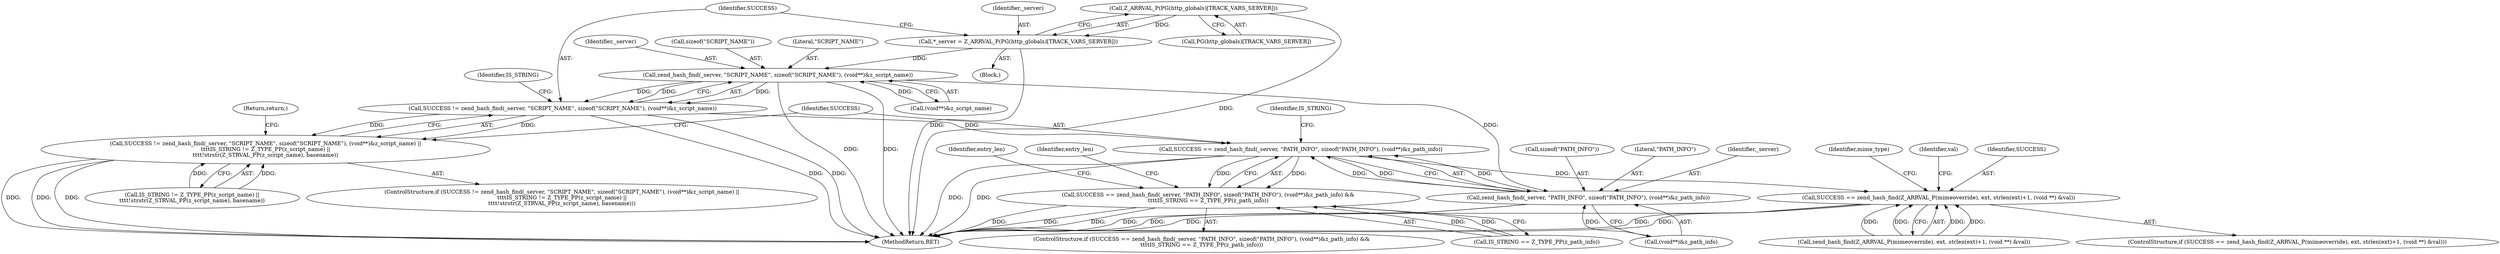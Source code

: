 digraph "0_php_bf58162ddf970f63502837f366930e44d6a992cf@array" {
"1000398" [label="(Call,Z_ARRVAL_P(PG(http_globals)[TRACK_VARS_SERVER]))"];
"1000396" [label="(Call,*_server = Z_ARRVAL_P(PG(http_globals)[TRACK_VARS_SERVER]))"];
"1000409" [label="(Call,zend_hash_find(_server, \"SCRIPT_NAME\", sizeof(\"SCRIPT_NAME\"), (void**)&z_script_name))"];
"1000407" [label="(Call,SUCCESS != zend_hash_find(_server, \"SCRIPT_NAME\", sizeof(\"SCRIPT_NAME\"), (void**)&z_script_name))"];
"1000406" [label="(Call,SUCCESS != zend_hash_find(_server, \"SCRIPT_NAME\", sizeof(\"SCRIPT_NAME\"), (void**)&z_script_name) ||\n\t\t\t\tIS_STRING != Z_TYPE_PP(z_script_name) ||\n\t\t\t\t!strstr(Z_STRVAL_PP(z_script_name), basename))"];
"1000432" [label="(Call,SUCCESS == zend_hash_find(_server, \"PATH_INFO\", sizeof(\"PATH_INFO\"), (void**)&z_path_info))"];
"1000431" [label="(Call,SUCCESS == zend_hash_find(_server, \"PATH_INFO\", sizeof(\"PATH_INFO\"), (void**)&z_path_info) &&\n\t\t\t\tIS_STRING == Z_TYPE_PP(z_path_info))"];
"1000969" [label="(Call,SUCCESS == zend_hash_find(Z_ARRVAL_P(mimeoverride), ext, strlen(ext)+1, (void **) &val))"];
"1000434" [label="(Call,zend_hash_find(_server, \"PATH_INFO\", sizeof(\"PATH_INFO\"), (void**)&z_path_info))"];
"1000420" [label="(Identifier,IS_STRING)"];
"1000430" [label="(ControlStructure,if (SUCCESS == zend_hash_find(_server, \"PATH_INFO\", sizeof(\"PATH_INFO\"), (void**)&z_path_info) &&\n\t\t\t\tIS_STRING == Z_TYPE_PP(z_path_info)))"];
"1000433" [label="(Identifier,SUCCESS)"];
"1000488" [label="(Identifier,entry_len)"];
"1000411" [label="(Literal,\"SCRIPT_NAME\")"];
"1001030" [label="(MethodReturn,RET)"];
"1001028" [label="(Identifier,mime_type)"];
"1000432" [label="(Call,SUCCESS == zend_hash_find(_server, \"PATH_INFO\", sizeof(\"PATH_INFO\"), (void**)&z_path_info))"];
"1000443" [label="(Call,IS_STRING == Z_TYPE_PP(z_path_info))"];
"1000969" [label="(Call,SUCCESS == zend_hash_find(Z_ARRVAL_P(mimeoverride), ext, strlen(ext)+1, (void **) &val))"];
"1000434" [label="(Call,zend_hash_find(_server, \"PATH_INFO\", sizeof(\"PATH_INFO\"), (void**)&z_path_info))"];
"1000431" [label="(Call,SUCCESS == zend_hash_find(_server, \"PATH_INFO\", sizeof(\"PATH_INFO\"), (void**)&z_path_info) &&\n\t\t\t\tIS_STRING == Z_TYPE_PP(z_path_info))"];
"1000410" [label="(Identifier,_server)"];
"1000414" [label="(Call,(void**)&z_script_name)"];
"1000405" [label="(ControlStructure,if (SUCCESS != zend_hash_find(_server, \"SCRIPT_NAME\", sizeof(\"SCRIPT_NAME\"), (void**)&z_script_name) ||\n\t\t\t\tIS_STRING != Z_TYPE_PP(z_script_name) ||\n\t\t\t\t!strstr(Z_STRVAL_PP(z_script_name), basename)))"];
"1000397" [label="(Identifier,_server)"];
"1000436" [label="(Literal,\"PATH_INFO\")"];
"1000408" [label="(Identifier,SUCCESS)"];
"1000399" [label="(Call,PG(http_globals)[TRACK_VARS_SERVER])"];
"1000971" [label="(Call,zend_hash_find(Z_ARRVAL_P(mimeoverride), ext, strlen(ext)+1, (void **) &val))"];
"1000412" [label="(Call,sizeof(\"SCRIPT_NAME\"))"];
"1000444" [label="(Identifier,IS_STRING)"];
"1000418" [label="(Call,IS_STRING != Z_TYPE_PP(z_script_name) ||\n\t\t\t\t!strstr(Z_STRVAL_PP(z_script_name), basename))"];
"1000394" [label="(Block,)"];
"1000407" [label="(Call,SUCCESS != zend_hash_find(_server, \"SCRIPT_NAME\", sizeof(\"SCRIPT_NAME\"), (void**)&z_script_name))"];
"1000968" [label="(ControlStructure,if (SUCCESS == zend_hash_find(Z_ARRVAL_P(mimeoverride), ext, strlen(ext)+1, (void **) &val)))"];
"1000435" [label="(Identifier,_server)"];
"1000986" [label="(Identifier,val)"];
"1000449" [label="(Identifier,entry_len)"];
"1000406" [label="(Call,SUCCESS != zend_hash_find(_server, \"SCRIPT_NAME\", sizeof(\"SCRIPT_NAME\"), (void**)&z_script_name) ||\n\t\t\t\tIS_STRING != Z_TYPE_PP(z_script_name) ||\n\t\t\t\t!strstr(Z_STRVAL_PP(z_script_name), basename))"];
"1000429" [label="(Return,return;)"];
"1000398" [label="(Call,Z_ARRVAL_P(PG(http_globals)[TRACK_VARS_SERVER]))"];
"1000970" [label="(Identifier,SUCCESS)"];
"1000396" [label="(Call,*_server = Z_ARRVAL_P(PG(http_globals)[TRACK_VARS_SERVER]))"];
"1000437" [label="(Call,sizeof(\"PATH_INFO\"))"];
"1000409" [label="(Call,zend_hash_find(_server, \"SCRIPT_NAME\", sizeof(\"SCRIPT_NAME\"), (void**)&z_script_name))"];
"1000439" [label="(Call,(void**)&z_path_info)"];
"1000398" -> "1000396"  [label="AST: "];
"1000398" -> "1000399"  [label="CFG: "];
"1000399" -> "1000398"  [label="AST: "];
"1000396" -> "1000398"  [label="CFG: "];
"1000398" -> "1001030"  [label="DDG: "];
"1000398" -> "1000396"  [label="DDG: "];
"1000396" -> "1000394"  [label="AST: "];
"1000397" -> "1000396"  [label="AST: "];
"1000408" -> "1000396"  [label="CFG: "];
"1000396" -> "1001030"  [label="DDG: "];
"1000396" -> "1000409"  [label="DDG: "];
"1000409" -> "1000407"  [label="AST: "];
"1000409" -> "1000414"  [label="CFG: "];
"1000410" -> "1000409"  [label="AST: "];
"1000411" -> "1000409"  [label="AST: "];
"1000412" -> "1000409"  [label="AST: "];
"1000414" -> "1000409"  [label="AST: "];
"1000407" -> "1000409"  [label="CFG: "];
"1000409" -> "1001030"  [label="DDG: "];
"1000409" -> "1001030"  [label="DDG: "];
"1000409" -> "1000407"  [label="DDG: "];
"1000409" -> "1000407"  [label="DDG: "];
"1000409" -> "1000407"  [label="DDG: "];
"1000414" -> "1000409"  [label="DDG: "];
"1000409" -> "1000434"  [label="DDG: "];
"1000407" -> "1000406"  [label="AST: "];
"1000408" -> "1000407"  [label="AST: "];
"1000420" -> "1000407"  [label="CFG: "];
"1000406" -> "1000407"  [label="CFG: "];
"1000407" -> "1001030"  [label="DDG: "];
"1000407" -> "1001030"  [label="DDG: "];
"1000407" -> "1000406"  [label="DDG: "];
"1000407" -> "1000406"  [label="DDG: "];
"1000407" -> "1000432"  [label="DDG: "];
"1000406" -> "1000405"  [label="AST: "];
"1000406" -> "1000418"  [label="CFG: "];
"1000418" -> "1000406"  [label="AST: "];
"1000429" -> "1000406"  [label="CFG: "];
"1000433" -> "1000406"  [label="CFG: "];
"1000406" -> "1001030"  [label="DDG: "];
"1000406" -> "1001030"  [label="DDG: "];
"1000406" -> "1001030"  [label="DDG: "];
"1000418" -> "1000406"  [label="DDG: "];
"1000418" -> "1000406"  [label="DDG: "];
"1000432" -> "1000431"  [label="AST: "];
"1000432" -> "1000434"  [label="CFG: "];
"1000433" -> "1000432"  [label="AST: "];
"1000434" -> "1000432"  [label="AST: "];
"1000444" -> "1000432"  [label="CFG: "];
"1000431" -> "1000432"  [label="CFG: "];
"1000432" -> "1001030"  [label="DDG: "];
"1000432" -> "1001030"  [label="DDG: "];
"1000432" -> "1000431"  [label="DDG: "];
"1000432" -> "1000431"  [label="DDG: "];
"1000434" -> "1000432"  [label="DDG: "];
"1000434" -> "1000432"  [label="DDG: "];
"1000434" -> "1000432"  [label="DDG: "];
"1000432" -> "1000969"  [label="DDG: "];
"1000431" -> "1000430"  [label="AST: "];
"1000431" -> "1000443"  [label="CFG: "];
"1000443" -> "1000431"  [label="AST: "];
"1000449" -> "1000431"  [label="CFG: "];
"1000488" -> "1000431"  [label="CFG: "];
"1000431" -> "1001030"  [label="DDG: "];
"1000431" -> "1001030"  [label="DDG: "];
"1000431" -> "1001030"  [label="DDG: "];
"1000443" -> "1000431"  [label="DDG: "];
"1000443" -> "1000431"  [label="DDG: "];
"1000969" -> "1000968"  [label="AST: "];
"1000969" -> "1000971"  [label="CFG: "];
"1000970" -> "1000969"  [label="AST: "];
"1000971" -> "1000969"  [label="AST: "];
"1000986" -> "1000969"  [label="CFG: "];
"1001028" -> "1000969"  [label="CFG: "];
"1000969" -> "1001030"  [label="DDG: "];
"1000969" -> "1001030"  [label="DDG: "];
"1000969" -> "1001030"  [label="DDG: "];
"1000971" -> "1000969"  [label="DDG: "];
"1000971" -> "1000969"  [label="DDG: "];
"1000971" -> "1000969"  [label="DDG: "];
"1000971" -> "1000969"  [label="DDG: "];
"1000434" -> "1000439"  [label="CFG: "];
"1000435" -> "1000434"  [label="AST: "];
"1000436" -> "1000434"  [label="AST: "];
"1000437" -> "1000434"  [label="AST: "];
"1000439" -> "1000434"  [label="AST: "];
"1000434" -> "1001030"  [label="DDG: "];
"1000434" -> "1001030"  [label="DDG: "];
"1000439" -> "1000434"  [label="DDG: "];
}
